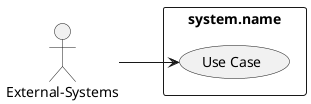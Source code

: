 @startuml

left to right direction

:External-Systems: as Actor

rectangle "system.name" {
    (Use Case) as U1
}

Actor --> U1

@enduml
